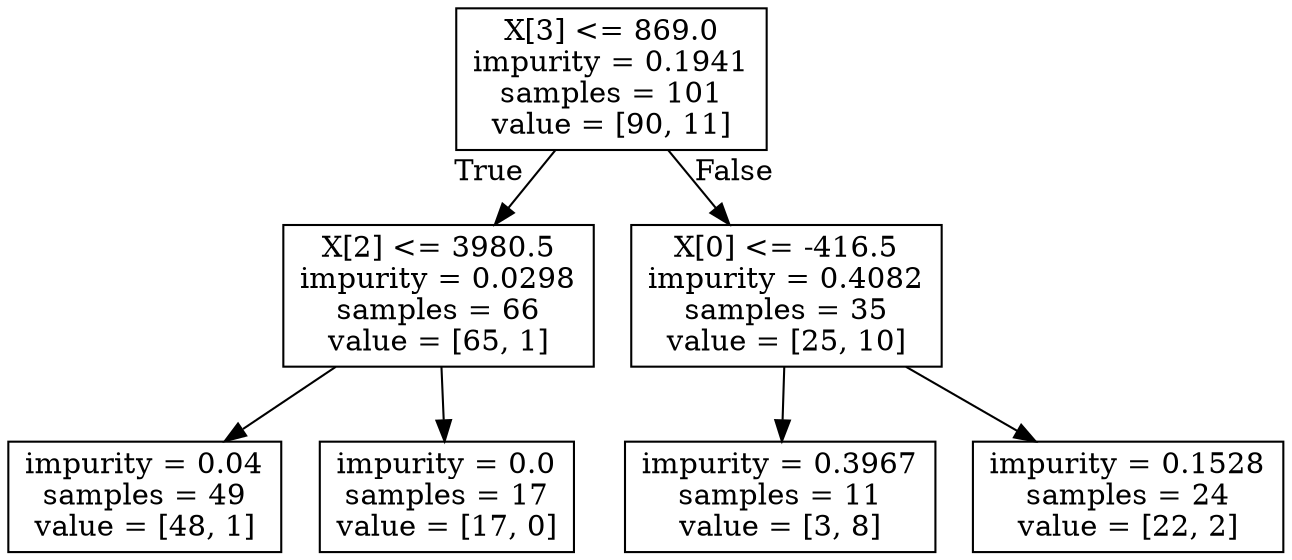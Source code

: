 digraph Tree {
node [shape=box] ;
0 [label="X[3] <= 869.0\nimpurity = 0.1941\nsamples = 101\nvalue = [90, 11]"] ;
1 [label="X[2] <= 3980.5\nimpurity = 0.0298\nsamples = 66\nvalue = [65, 1]"] ;
0 -> 1 [labeldistance=2.5, labelangle=45, headlabel="True"] ;
2 [label="impurity = 0.04\nsamples = 49\nvalue = [48, 1]"] ;
1 -> 2 ;
3 [label="impurity = 0.0\nsamples = 17\nvalue = [17, 0]"] ;
1 -> 3 ;
4 [label="X[0] <= -416.5\nimpurity = 0.4082\nsamples = 35\nvalue = [25, 10]"] ;
0 -> 4 [labeldistance=2.5, labelangle=-45, headlabel="False"] ;
5 [label="impurity = 0.3967\nsamples = 11\nvalue = [3, 8]"] ;
4 -> 5 ;
6 [label="impurity = 0.1528\nsamples = 24\nvalue = [22, 2]"] ;
4 -> 6 ;
}